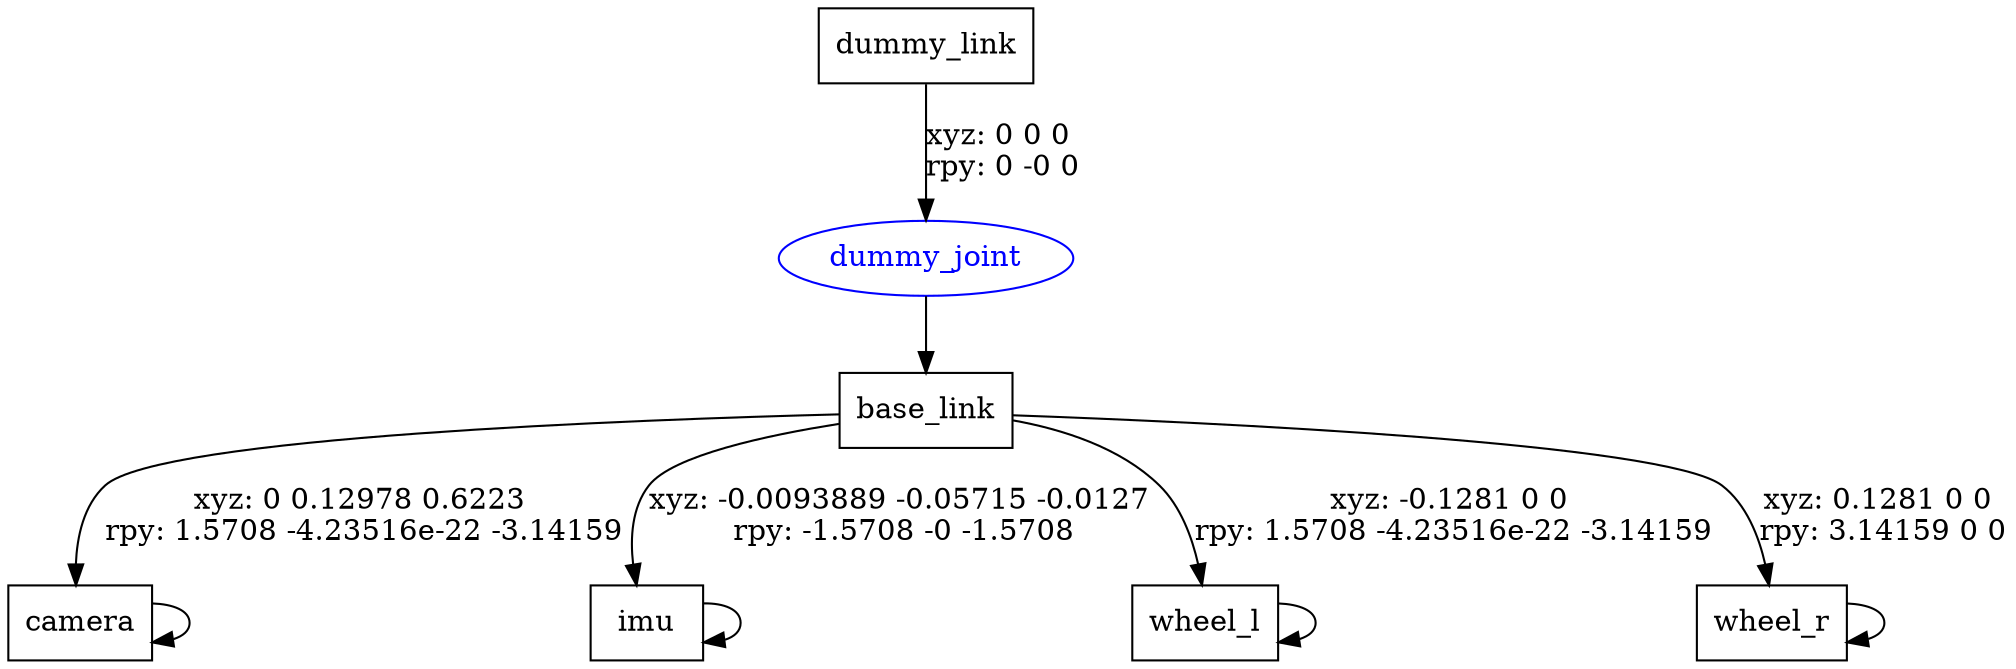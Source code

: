 digraph G {
node [shape=box];
"dummy_link" [label="dummy_link"];
"base_link" [label="base_link"];
"camera" [label="camera"];
"imu" [label="imu"];
"wheel_l" [label="wheel_l"];
"wheel_r" [label="wheel_r"];
node [shape=ellipse, color=blue, fontcolor=blue];
"dummy_link" -> "dummy_joint" [label="xyz: 0 0 0 \nrpy: 0 -0 0"]
"dummy_joint" -> "base_link"
"base_link" -> "camera" [label="xyz: 0 0.12978 0.6223 \nrpy: 1.5708 -4.23516e-22 -3.14159"]
"camera" -> "camera"
"base_link" -> "imu" [label="xyz: -0.0093889 -0.05715 -0.0127 \nrpy: -1.5708 -0 -1.5708"]
"imu" -> "imu"
"base_link" -> "wheel_l" [label="xyz: -0.1281 0 0 \nrpy: 1.5708 -4.23516e-22 -3.14159"]
"wheel_l" -> "wheel_l"
"base_link" -> "wheel_r" [label="xyz: 0.1281 0 0 \nrpy: 3.14159 0 0"]
"wheel_r" -> "wheel_r"
}
